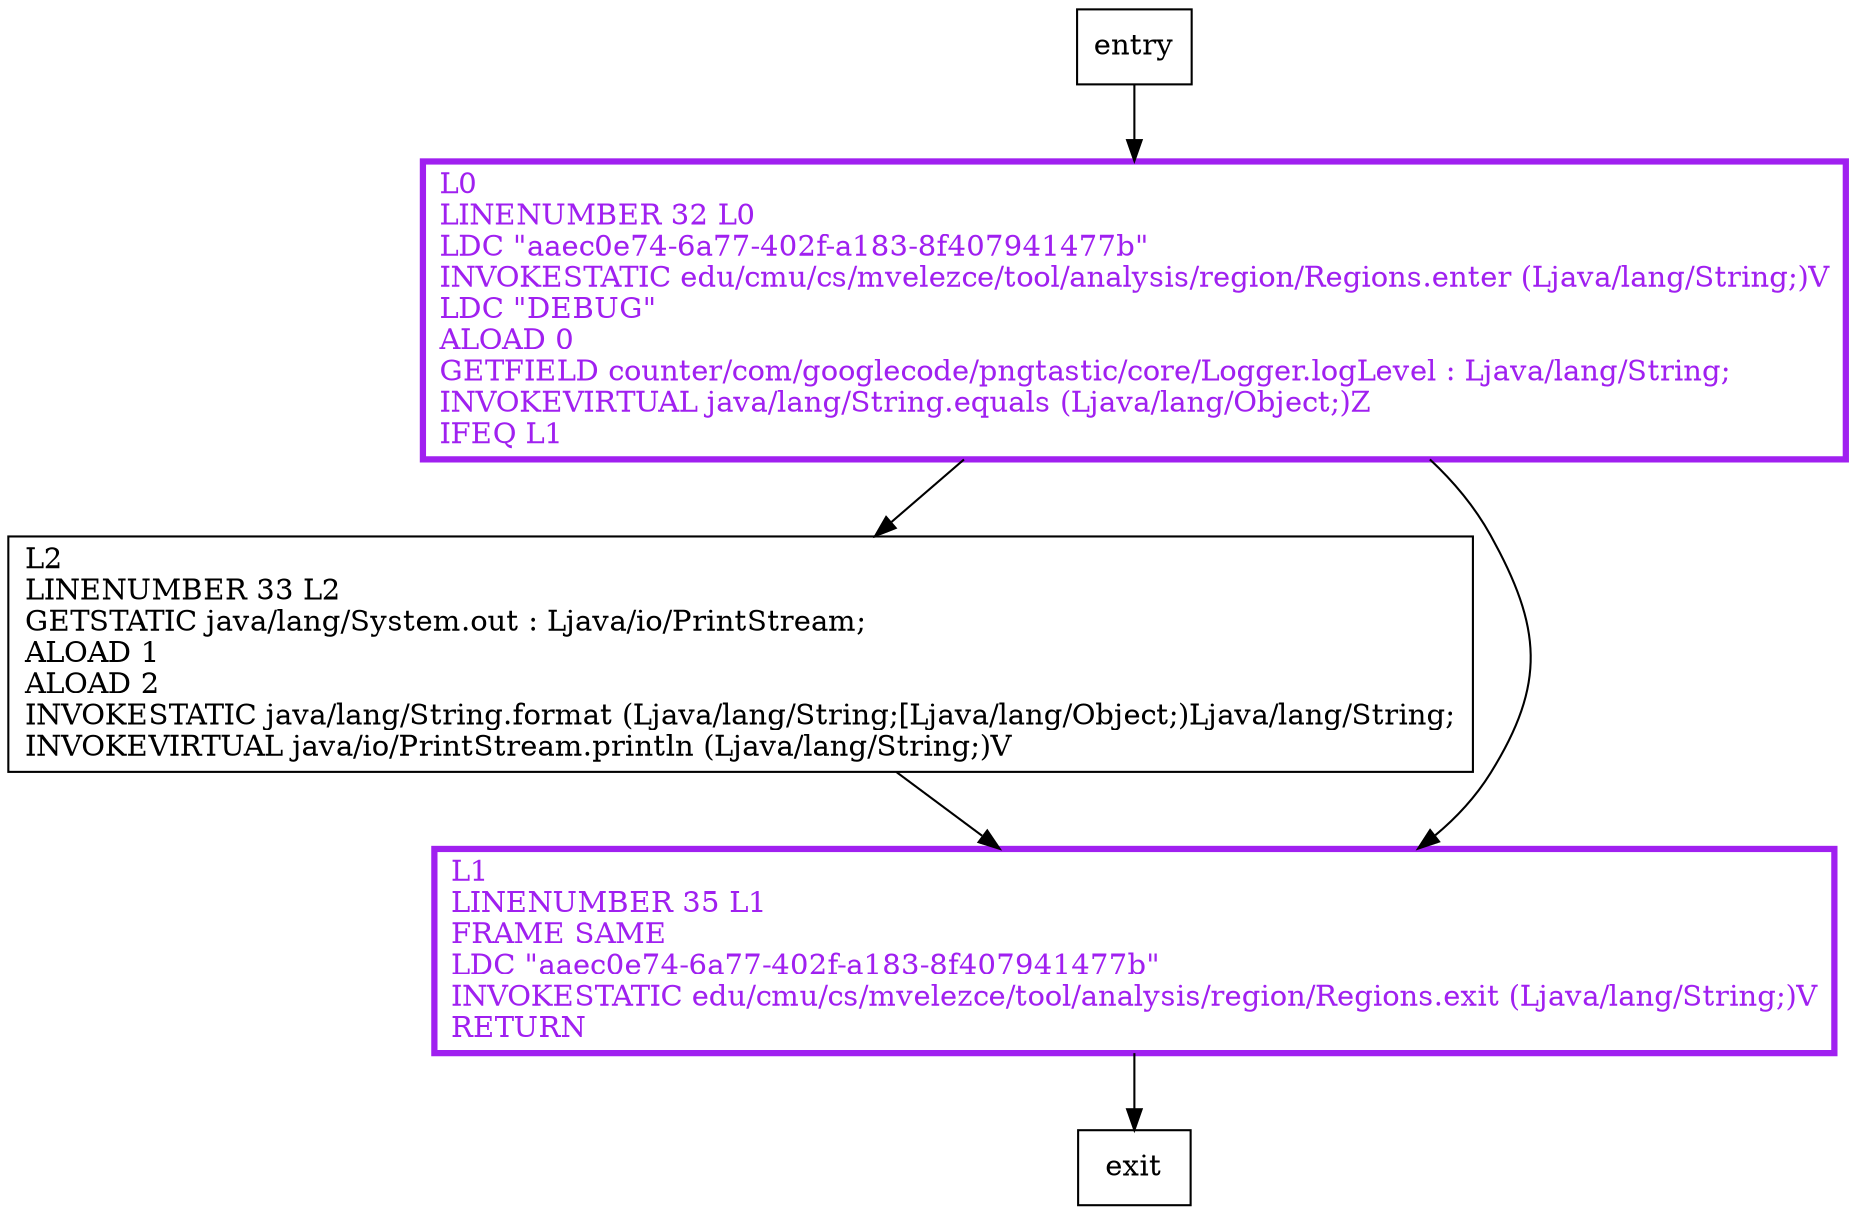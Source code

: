digraph debug {
node [shape=record];
1839337592 [label="L2\lLINENUMBER 33 L2\lGETSTATIC java/lang/System.out : Ljava/io/PrintStream;\lALOAD 1\lALOAD 2\lINVOKESTATIC java/lang/String.format (Ljava/lang/String;[Ljava/lang/Object;)Ljava/lang/String;\lINVOKEVIRTUAL java/io/PrintStream.println (Ljava/lang/String;)V\l"];
259219561 [label="L1\lLINENUMBER 35 L1\lFRAME SAME\lLDC \"aaec0e74-6a77-402f-a183-8f407941477b\"\lINVOKESTATIC edu/cmu/cs/mvelezce/tool/analysis/region/Regions.exit (Ljava/lang/String;)V\lRETURN\l"];
686989583 [label="L0\lLINENUMBER 32 L0\lLDC \"aaec0e74-6a77-402f-a183-8f407941477b\"\lINVOKESTATIC edu/cmu/cs/mvelezce/tool/analysis/region/Regions.enter (Ljava/lang/String;)V\lLDC \"DEBUG\"\lALOAD 0\lGETFIELD counter/com/googlecode/pngtastic/core/Logger.logLevel : Ljava/lang/String;\lINVOKEVIRTUAL java/lang/String.equals (Ljava/lang/Object;)Z\lIFEQ L1\l"];
entry;
exit;
entry -> 686989583;
1839337592 -> 259219561;
259219561 -> exit;
686989583 -> 1839337592;
686989583 -> 259219561;
259219561[fontcolor="purple", penwidth=3, color="purple"];
686989583[fontcolor="purple", penwidth=3, color="purple"];
}
